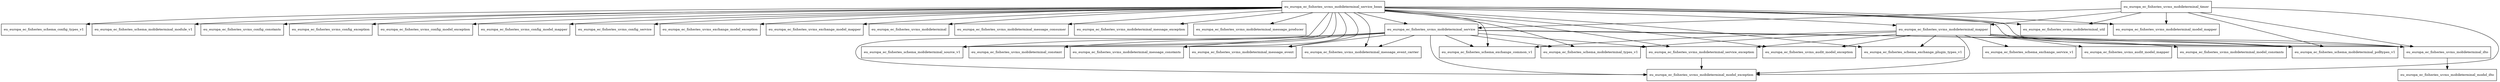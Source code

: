 digraph mobileterminal_service_3_0_6_SNAPSHOT_package_dependencies {
  node [shape = box, fontsize=10.0];
  eu_europa_ec_fisheries_uvms_mobileterminal_dto -> eu_europa_ec_fisheries_uvms_mobileterminal_model_dto;
  eu_europa_ec_fisheries_uvms_mobileterminal_mapper -> eu_europa_ec_fisheries_schema_exchange_common_v1;
  eu_europa_ec_fisheries_uvms_mobileterminal_mapper -> eu_europa_ec_fisheries_schema_exchange_plugin_types_v1;
  eu_europa_ec_fisheries_uvms_mobileterminal_mapper -> eu_europa_ec_fisheries_schema_exchange_service_v1;
  eu_europa_ec_fisheries_uvms_mobileterminal_mapper -> eu_europa_ec_fisheries_schema_mobileterminal_polltypes_v1;
  eu_europa_ec_fisheries_uvms_mobileterminal_mapper -> eu_europa_ec_fisheries_schema_mobileterminal_types_v1;
  eu_europa_ec_fisheries_uvms_mobileterminal_mapper -> eu_europa_ec_fisheries_uvms_audit_model_exception;
  eu_europa_ec_fisheries_uvms_mobileterminal_mapper -> eu_europa_ec_fisheries_uvms_audit_model_mapper;
  eu_europa_ec_fisheries_uvms_mobileterminal_mapper -> eu_europa_ec_fisheries_uvms_mobileterminal_dto;
  eu_europa_ec_fisheries_uvms_mobileterminal_mapper -> eu_europa_ec_fisheries_uvms_mobileterminal_model_constants;
  eu_europa_ec_fisheries_uvms_mobileterminal_mapper -> eu_europa_ec_fisheries_uvms_mobileterminal_model_exception;
  eu_europa_ec_fisheries_uvms_mobileterminal_mapper -> eu_europa_ec_fisheries_uvms_mobileterminal_service_exception;
  eu_europa_ec_fisheries_uvms_mobileterminal_service -> eu_europa_ec_fisheries_schema_exchange_common_v1;
  eu_europa_ec_fisheries_uvms_mobileterminal_service -> eu_europa_ec_fisheries_schema_mobileterminal_polltypes_v1;
  eu_europa_ec_fisheries_uvms_mobileterminal_service -> eu_europa_ec_fisheries_schema_mobileterminal_source_v1;
  eu_europa_ec_fisheries_uvms_mobileterminal_service -> eu_europa_ec_fisheries_schema_mobileterminal_types_v1;
  eu_europa_ec_fisheries_uvms_mobileterminal_service -> eu_europa_ec_fisheries_uvms_mobileterminal_constant;
  eu_europa_ec_fisheries_uvms_mobileterminal_service -> eu_europa_ec_fisheries_uvms_mobileterminal_dto;
  eu_europa_ec_fisheries_uvms_mobileterminal_service -> eu_europa_ec_fisheries_uvms_mobileterminal_message_constants;
  eu_europa_ec_fisheries_uvms_mobileterminal_service -> eu_europa_ec_fisheries_uvms_mobileterminal_message_event;
  eu_europa_ec_fisheries_uvms_mobileterminal_service -> eu_europa_ec_fisheries_uvms_mobileterminal_message_event_carrier;
  eu_europa_ec_fisheries_uvms_mobileterminal_service -> eu_europa_ec_fisheries_uvms_mobileterminal_model_exception;
  eu_europa_ec_fisheries_uvms_mobileterminal_service -> eu_europa_ec_fisheries_uvms_mobileterminal_service_exception;
  eu_europa_ec_fisheries_uvms_mobileterminal_service_bean -> eu_europa_ec_fisheries_schema_config_types_v1;
  eu_europa_ec_fisheries_uvms_mobileterminal_service_bean -> eu_europa_ec_fisheries_schema_exchange_common_v1;
  eu_europa_ec_fisheries_uvms_mobileterminal_service_bean -> eu_europa_ec_fisheries_schema_exchange_plugin_types_v1;
  eu_europa_ec_fisheries_uvms_mobileterminal_service_bean -> eu_europa_ec_fisheries_schema_mobileterminal_module_v1;
  eu_europa_ec_fisheries_uvms_mobileterminal_service_bean -> eu_europa_ec_fisheries_schema_mobileterminal_polltypes_v1;
  eu_europa_ec_fisheries_uvms_mobileterminal_service_bean -> eu_europa_ec_fisheries_schema_mobileterminal_source_v1;
  eu_europa_ec_fisheries_uvms_mobileterminal_service_bean -> eu_europa_ec_fisheries_schema_mobileterminal_types_v1;
  eu_europa_ec_fisheries_uvms_mobileterminal_service_bean -> eu_europa_ec_fisheries_uvms_audit_model_exception;
  eu_europa_ec_fisheries_uvms_mobileterminal_service_bean -> eu_europa_ec_fisheries_uvms_config_constants;
  eu_europa_ec_fisheries_uvms_mobileterminal_service_bean -> eu_europa_ec_fisheries_uvms_config_exception;
  eu_europa_ec_fisheries_uvms_mobileterminal_service_bean -> eu_europa_ec_fisheries_uvms_config_model_exception;
  eu_europa_ec_fisheries_uvms_mobileterminal_service_bean -> eu_europa_ec_fisheries_uvms_config_model_mapper;
  eu_europa_ec_fisheries_uvms_mobileterminal_service_bean -> eu_europa_ec_fisheries_uvms_config_service;
  eu_europa_ec_fisheries_uvms_mobileterminal_service_bean -> eu_europa_ec_fisheries_uvms_exchange_model_exception;
  eu_europa_ec_fisheries_uvms_mobileterminal_service_bean -> eu_europa_ec_fisheries_uvms_exchange_model_mapper;
  eu_europa_ec_fisheries_uvms_mobileterminal_service_bean -> eu_europa_ec_fisheries_uvms_mobileterminal;
  eu_europa_ec_fisheries_uvms_mobileterminal_service_bean -> eu_europa_ec_fisheries_uvms_mobileterminal_constant;
  eu_europa_ec_fisheries_uvms_mobileterminal_service_bean -> eu_europa_ec_fisheries_uvms_mobileterminal_dto;
  eu_europa_ec_fisheries_uvms_mobileterminal_service_bean -> eu_europa_ec_fisheries_uvms_mobileterminal_mapper;
  eu_europa_ec_fisheries_uvms_mobileterminal_service_bean -> eu_europa_ec_fisheries_uvms_mobileterminal_message_constants;
  eu_europa_ec_fisheries_uvms_mobileterminal_service_bean -> eu_europa_ec_fisheries_uvms_mobileterminal_message_consumer;
  eu_europa_ec_fisheries_uvms_mobileterminal_service_bean -> eu_europa_ec_fisheries_uvms_mobileterminal_message_event;
  eu_europa_ec_fisheries_uvms_mobileterminal_service_bean -> eu_europa_ec_fisheries_uvms_mobileterminal_message_event_carrier;
  eu_europa_ec_fisheries_uvms_mobileterminal_service_bean -> eu_europa_ec_fisheries_uvms_mobileterminal_message_exception;
  eu_europa_ec_fisheries_uvms_mobileterminal_service_bean -> eu_europa_ec_fisheries_uvms_mobileterminal_message_producer;
  eu_europa_ec_fisheries_uvms_mobileterminal_service_bean -> eu_europa_ec_fisheries_uvms_mobileterminal_model_exception;
  eu_europa_ec_fisheries_uvms_mobileterminal_service_bean -> eu_europa_ec_fisheries_uvms_mobileterminal_model_mapper;
  eu_europa_ec_fisheries_uvms_mobileterminal_service_bean -> eu_europa_ec_fisheries_uvms_mobileterminal_service;
  eu_europa_ec_fisheries_uvms_mobileterminal_service_bean -> eu_europa_ec_fisheries_uvms_mobileterminal_service_exception;
  eu_europa_ec_fisheries_uvms_mobileterminal_service_bean -> eu_europa_ec_fisheries_uvms_mobileterminal_util;
  eu_europa_ec_fisheries_uvms_mobileterminal_service_exception -> eu_europa_ec_fisheries_uvms_mobileterminal_model_exception;
  eu_europa_ec_fisheries_uvms_mobileterminal_timer -> eu_europa_ec_fisheries_schema_mobileterminal_polltypes_v1;
  eu_europa_ec_fisheries_uvms_mobileterminal_timer -> eu_europa_ec_fisheries_uvms_mobileterminal_dto;
  eu_europa_ec_fisheries_uvms_mobileterminal_timer -> eu_europa_ec_fisheries_uvms_mobileterminal_mapper;
  eu_europa_ec_fisheries_uvms_mobileterminal_timer -> eu_europa_ec_fisheries_uvms_mobileterminal_model_exception;
  eu_europa_ec_fisheries_uvms_mobileterminal_timer -> eu_europa_ec_fisheries_uvms_mobileterminal_model_mapper;
  eu_europa_ec_fisheries_uvms_mobileterminal_timer -> eu_europa_ec_fisheries_uvms_mobileterminal_service;
  eu_europa_ec_fisheries_uvms_mobileterminal_timer -> eu_europa_ec_fisheries_uvms_mobileterminal_util;
}
